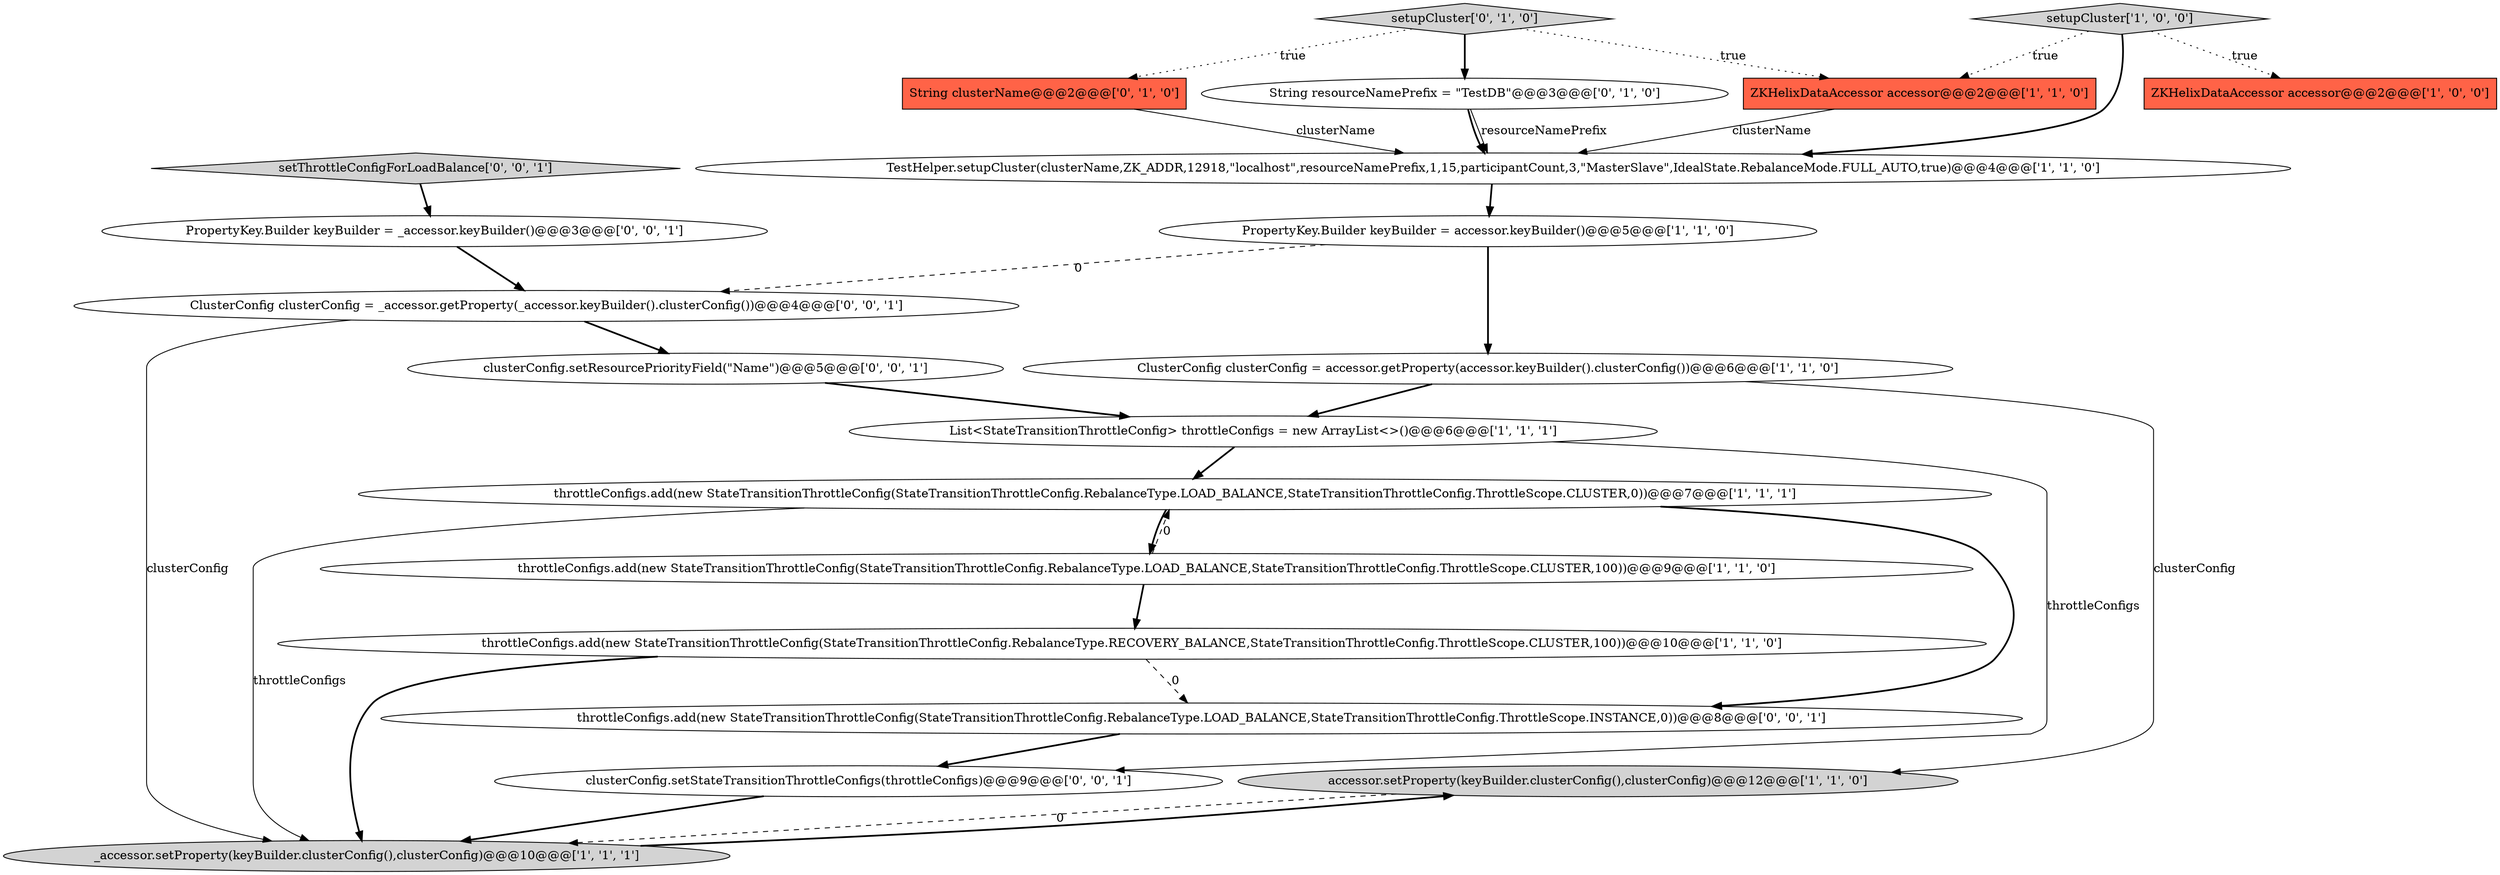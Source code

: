 digraph {
5 [style = filled, label = "PropertyKey.Builder keyBuilder = accessor.keyBuilder()@@@5@@@['1', '1', '0']", fillcolor = white, shape = ellipse image = "AAA0AAABBB1BBB"];
8 [style = filled, label = "throttleConfigs.add(new StateTransitionThrottleConfig(StateTransitionThrottleConfig.RebalanceType.LOAD_BALANCE,StateTransitionThrottleConfig.ThrottleScope.CLUSTER,100))@@@9@@@['1', '1', '0']", fillcolor = white, shape = ellipse image = "AAA0AAABBB1BBB"];
10 [style = filled, label = "throttleConfigs.add(new StateTransitionThrottleConfig(StateTransitionThrottleConfig.RebalanceType.RECOVERY_BALANCE,StateTransitionThrottleConfig.ThrottleScope.CLUSTER,100))@@@10@@@['1', '1', '0']", fillcolor = white, shape = ellipse image = "AAA0AAABBB1BBB"];
9 [style = filled, label = "throttleConfigs.add(new StateTransitionThrottleConfig(StateTransitionThrottleConfig.RebalanceType.LOAD_BALANCE,StateTransitionThrottleConfig.ThrottleScope.CLUSTER,0))@@@7@@@['1', '1', '1']", fillcolor = white, shape = ellipse image = "AAA0AAABBB1BBB"];
14 [style = filled, label = "setupCluster['0', '1', '0']", fillcolor = lightgray, shape = diamond image = "AAA0AAABBB2BBB"];
2 [style = filled, label = "accessor.setProperty(keyBuilder.clusterConfig(),clusterConfig)@@@12@@@['1', '1', '0']", fillcolor = lightgray, shape = ellipse image = "AAA0AAABBB1BBB"];
19 [style = filled, label = "PropertyKey.Builder keyBuilder = _accessor.keyBuilder()@@@3@@@['0', '0', '1']", fillcolor = white, shape = ellipse image = "AAA0AAABBB3BBB"];
18 [style = filled, label = "clusterConfig.setStateTransitionThrottleConfigs(throttleConfigs)@@@9@@@['0', '0', '1']", fillcolor = white, shape = ellipse image = "AAA0AAABBB3BBB"];
20 [style = filled, label = "throttleConfigs.add(new StateTransitionThrottleConfig(StateTransitionThrottleConfig.RebalanceType.LOAD_BALANCE,StateTransitionThrottleConfig.ThrottleScope.INSTANCE,0))@@@8@@@['0', '0', '1']", fillcolor = white, shape = ellipse image = "AAA0AAABBB3BBB"];
1 [style = filled, label = "ClusterConfig clusterConfig = accessor.getProperty(accessor.keyBuilder().clusterConfig())@@@6@@@['1', '1', '0']", fillcolor = white, shape = ellipse image = "AAA0AAABBB1BBB"];
15 [style = filled, label = "clusterConfig.setResourcePriorityField(\"Name\")@@@5@@@['0', '0', '1']", fillcolor = white, shape = ellipse image = "AAA0AAABBB3BBB"];
11 [style = filled, label = "TestHelper.setupCluster(clusterName,ZK_ADDR,12918,\"localhost\",resourceNamePrefix,1,15,participantCount,3,\"MasterSlave\",IdealState.RebalanceMode.FULL_AUTO,true)@@@4@@@['1', '1', '0']", fillcolor = white, shape = ellipse image = "AAA0AAABBB1BBB"];
4 [style = filled, label = "_accessor.setProperty(keyBuilder.clusterConfig(),clusterConfig)@@@10@@@['1', '1', '1']", fillcolor = lightgray, shape = ellipse image = "AAA0AAABBB1BBB"];
12 [style = filled, label = "String clusterName@@@2@@@['0', '1', '0']", fillcolor = tomato, shape = box image = "AAA0AAABBB2BBB"];
13 [style = filled, label = "String resourceNamePrefix = \"TestDB\"@@@3@@@['0', '1', '0']", fillcolor = white, shape = ellipse image = "AAA1AAABBB2BBB"];
16 [style = filled, label = "setThrottleConfigForLoadBalance['0', '0', '1']", fillcolor = lightgray, shape = diamond image = "AAA0AAABBB3BBB"];
7 [style = filled, label = "List<StateTransitionThrottleConfig> throttleConfigs = new ArrayList<>()@@@6@@@['1', '1', '1']", fillcolor = white, shape = ellipse image = "AAA0AAABBB1BBB"];
6 [style = filled, label = "setupCluster['1', '0', '0']", fillcolor = lightgray, shape = diamond image = "AAA0AAABBB1BBB"];
3 [style = filled, label = "ZKHelixDataAccessor accessor@@@2@@@['1', '1', '0']", fillcolor = tomato, shape = box image = "AAA0AAABBB1BBB"];
17 [style = filled, label = "ClusterConfig clusterConfig = _accessor.getProperty(_accessor.keyBuilder().clusterConfig())@@@4@@@['0', '0', '1']", fillcolor = white, shape = ellipse image = "AAA0AAABBB3BBB"];
0 [style = filled, label = "ZKHelixDataAccessor accessor@@@2@@@['1', '0', '0']", fillcolor = tomato, shape = box image = "AAA0AAABBB1BBB"];
2->4 [style = dashed, label="0"];
1->2 [style = solid, label="clusterConfig"];
13->11 [style = solid, label="resourceNamePrefix"];
18->4 [style = bold, label=""];
14->3 [style = dotted, label="true"];
7->9 [style = bold, label=""];
12->11 [style = solid, label="clusterName"];
20->18 [style = bold, label=""];
5->1 [style = bold, label=""];
6->11 [style = bold, label=""];
9->20 [style = bold, label=""];
16->19 [style = bold, label=""];
14->13 [style = bold, label=""];
3->11 [style = solid, label="clusterName"];
17->4 [style = solid, label="clusterConfig"];
15->7 [style = bold, label=""];
14->12 [style = dotted, label="true"];
4->2 [style = bold, label=""];
6->0 [style = dotted, label="true"];
8->9 [style = dashed, label="0"];
7->18 [style = solid, label="throttleConfigs"];
13->11 [style = bold, label=""];
9->4 [style = solid, label="throttleConfigs"];
17->15 [style = bold, label=""];
10->4 [style = bold, label=""];
19->17 [style = bold, label=""];
6->3 [style = dotted, label="true"];
1->7 [style = bold, label=""];
9->8 [style = bold, label=""];
5->17 [style = dashed, label="0"];
10->20 [style = dashed, label="0"];
8->10 [style = bold, label=""];
11->5 [style = bold, label=""];
}
